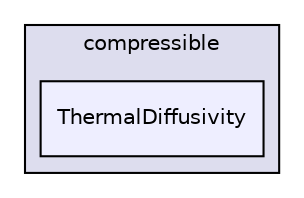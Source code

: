 digraph "src/TurbulenceModels/compressible/ThermalDiffusivity" {
  bgcolor=transparent;
  compound=true
  node [ fontsize="10", fontname="Helvetica"];
  edge [ labelfontsize="10", labelfontname="Helvetica"];
  subgraph clusterdir_7904bc8e3270082a35070ba525b2d08a {
    graph [ bgcolor="#ddddee", pencolor="black", label="compressible" fontname="Helvetica", fontsize="10", URL="dir_7904bc8e3270082a35070ba525b2d08a.html"]
  dir_2a7d000c988b2082033bffdf751beaf6 [shape=box, label="ThermalDiffusivity", style="filled", fillcolor="#eeeeff", pencolor="black", URL="dir_2a7d000c988b2082033bffdf751beaf6.html"];
  }
}
